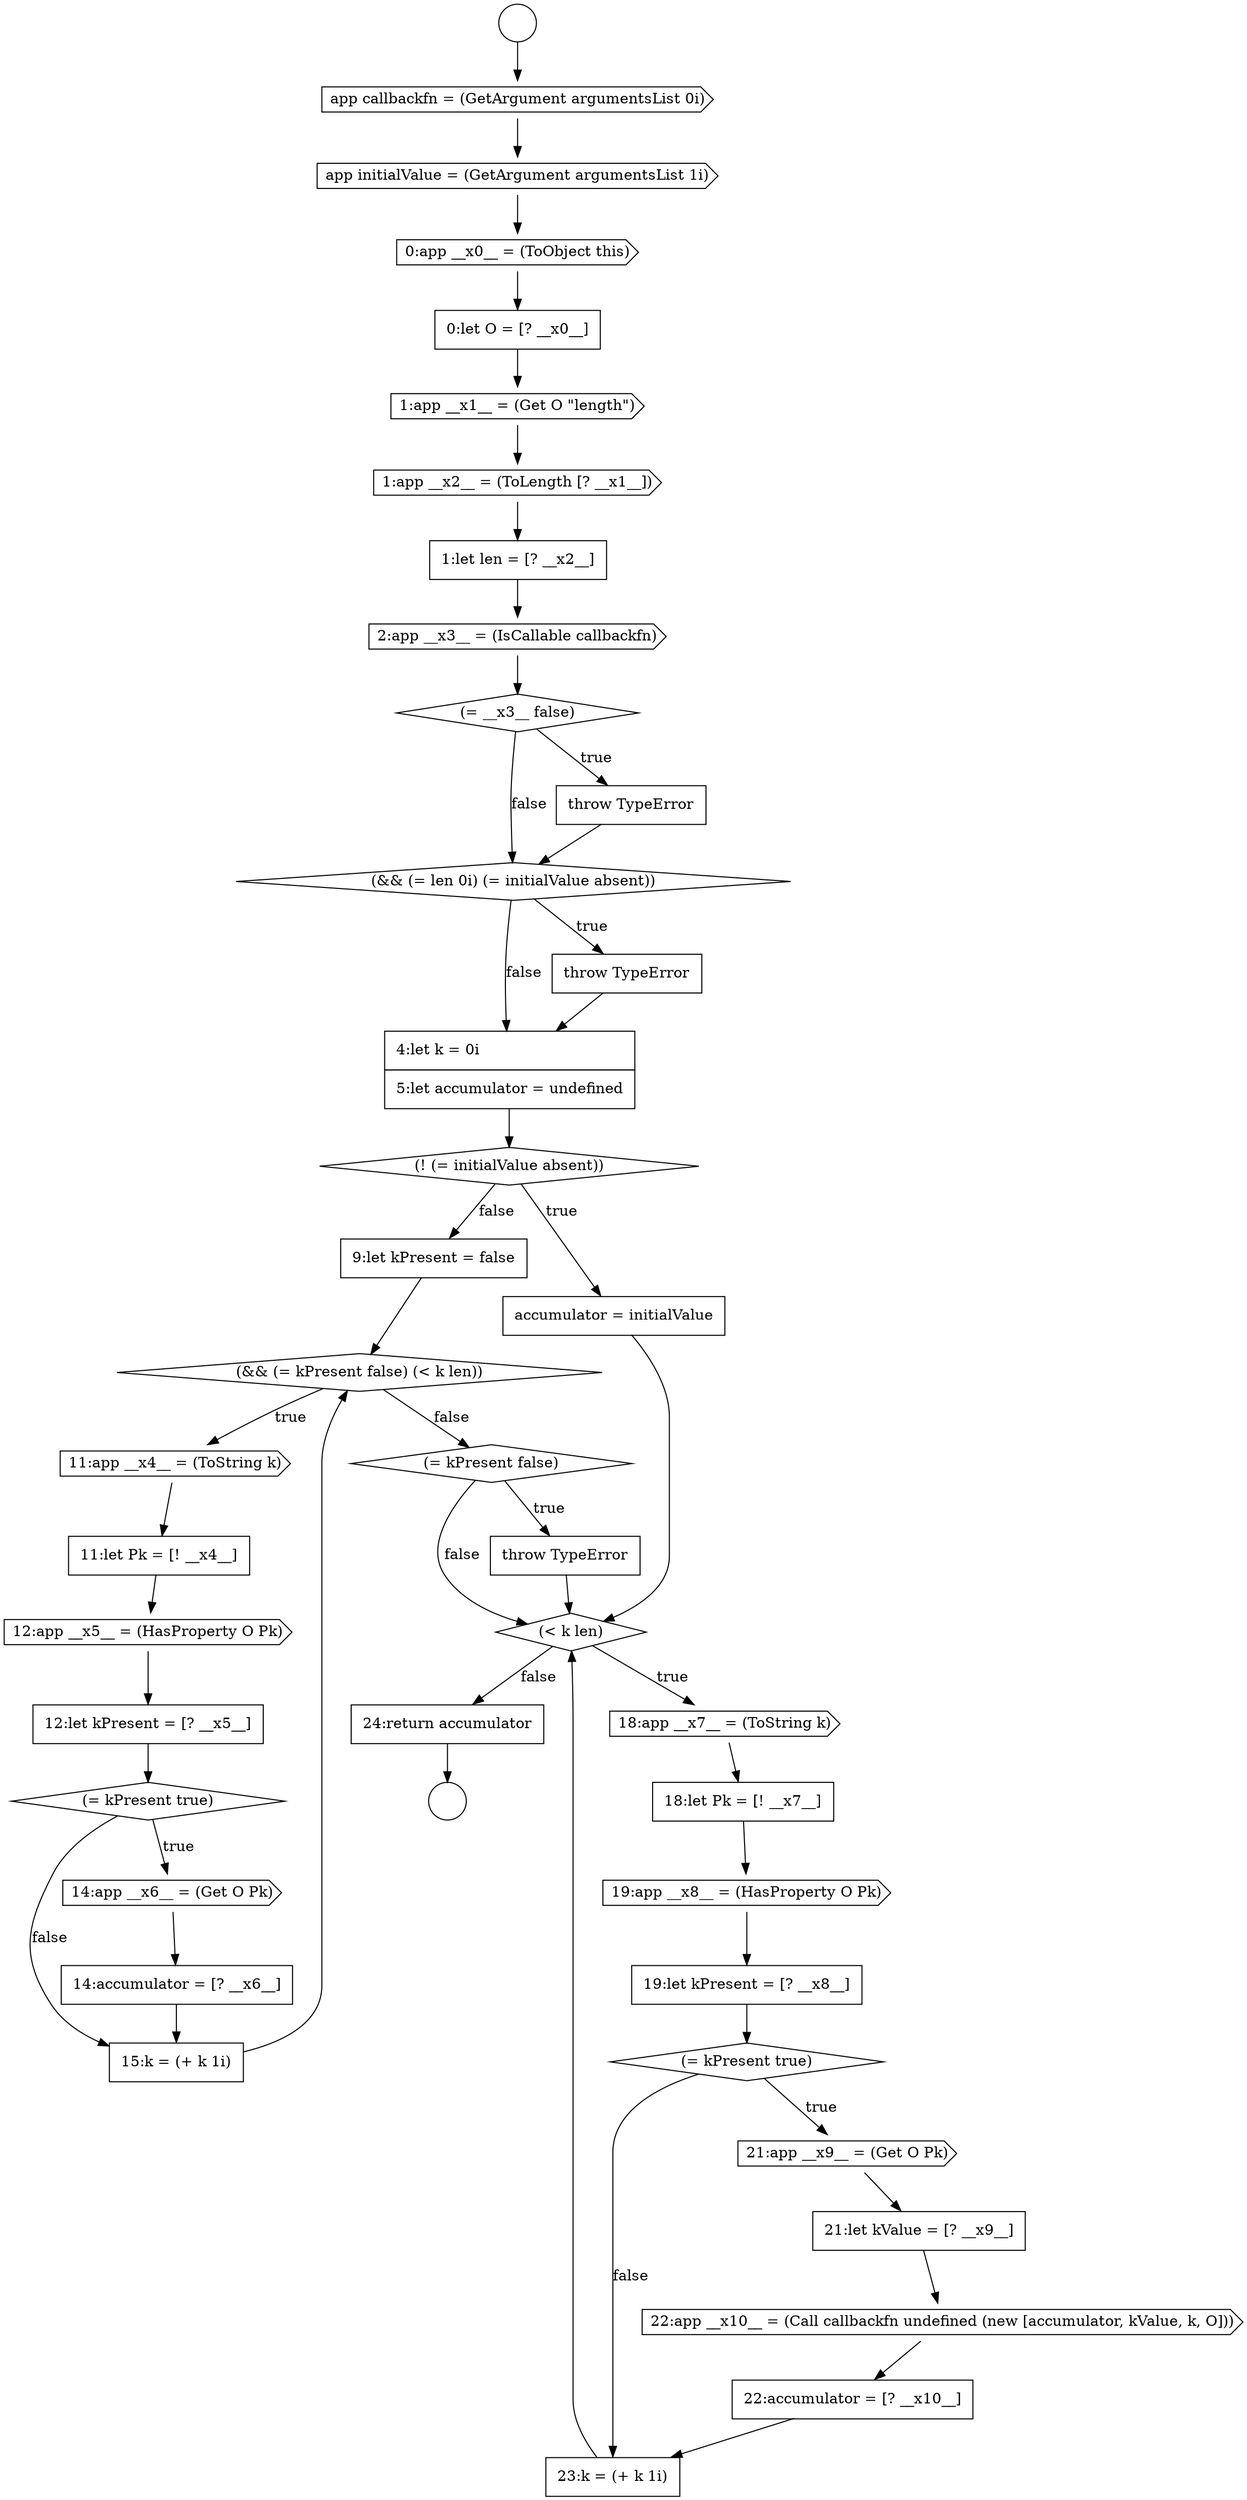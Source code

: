 digraph {
  node14977 [shape=none, margin=0, label=<<font color="black">
    <table border="0" cellborder="1" cellspacing="0" cellpadding="10">
      <tr><td align="left">accumulator = initialValue</td></tr>
    </table>
  </font>> color="black" fillcolor="white" style=filled]
  node14964 [shape=cds, label=<<font color="black">app initialValue = (GetArgument argumentsList 1i)</font>> color="black" fillcolor="white" style=filled]
  node14969 [shape=none, margin=0, label=<<font color="black">
    <table border="0" cellborder="1" cellspacing="0" cellpadding="10">
      <tr><td align="left">1:let len = [? __x2__]</td></tr>
    </table>
  </font>> color="black" fillcolor="white" style=filled]
  node14968 [shape=cds, label=<<font color="black">1:app __x2__ = (ToLength [? __x1__])</font>> color="black" fillcolor="white" style=filled]
  node14981 [shape=none, margin=0, label=<<font color="black">
    <table border="0" cellborder="1" cellspacing="0" cellpadding="10">
      <tr><td align="left">11:let Pk = [! __x4__]</td></tr>
    </table>
  </font>> color="black" fillcolor="white" style=filled]
  node14987 [shape=none, margin=0, label=<<font color="black">
    <table border="0" cellborder="1" cellspacing="0" cellpadding="10">
      <tr><td align="left">15:k = (+ k 1i)</td></tr>
    </table>
  </font>> color="black" fillcolor="white" style=filled]
  node14993 [shape=cds, label=<<font color="black">19:app __x8__ = (HasProperty O Pk)</font>> color="black" fillcolor="white" style=filled]
  node15001 [shape=none, margin=0, label=<<font color="black">
    <table border="0" cellborder="1" cellspacing="0" cellpadding="10">
      <tr><td align="left">24:return accumulator</td></tr>
    </table>
  </font>> color="black" fillcolor="white" style=filled]
  node14982 [shape=cds, label=<<font color="black">12:app __x5__ = (HasProperty O Pk)</font>> color="black" fillcolor="white" style=filled]
  node14989 [shape=none, margin=0, label=<<font color="black">
    <table border="0" cellborder="1" cellspacing="0" cellpadding="10">
      <tr><td align="left">throw TypeError</td></tr>
    </table>
  </font>> color="black" fillcolor="white" style=filled]
  node14979 [shape=diamond, label=<<font color="black">(&amp;&amp; (= kPresent false) (&lt; k len))</font>> color="black" fillcolor="white" style=filled]
  node14985 [shape=cds, label=<<font color="black">14:app __x6__ = (Get O Pk)</font>> color="black" fillcolor="white" style=filled]
  node14962 [shape=circle label=" " color="black" fillcolor="white" style=filled]
  node14992 [shape=none, margin=0, label=<<font color="black">
    <table border="0" cellborder="1" cellspacing="0" cellpadding="10">
      <tr><td align="left">18:let Pk = [! __x7__]</td></tr>
    </table>
  </font>> color="black" fillcolor="white" style=filled]
  node14980 [shape=cds, label=<<font color="black">11:app __x4__ = (ToString k)</font>> color="black" fillcolor="white" style=filled]
  node14984 [shape=diamond, label=<<font color="black">(= kPresent true)</font>> color="black" fillcolor="white" style=filled]
  node14988 [shape=diamond, label=<<font color="black">(= kPresent false)</font>> color="black" fillcolor="white" style=filled]
  node14976 [shape=diamond, label=<<font color="black">(! (= initialValue absent))</font>> color="black" fillcolor="white" style=filled]
  node14991 [shape=cds, label=<<font color="black">18:app __x7__ = (ToString k)</font>> color="black" fillcolor="white" style=filled]
  node14996 [shape=cds, label=<<font color="black">21:app __x9__ = (Get O Pk)</font>> color="black" fillcolor="white" style=filled]
  node14978 [shape=none, margin=0, label=<<font color="black">
    <table border="0" cellborder="1" cellspacing="0" cellpadding="10">
      <tr><td align="left">9:let kPresent = false</td></tr>
    </table>
  </font>> color="black" fillcolor="white" style=filled]
  node14973 [shape=diamond, label=<<font color="black">(&amp;&amp; (= len 0i) (= initialValue absent))</font>> color="black" fillcolor="white" style=filled]
  node14975 [shape=none, margin=0, label=<<font color="black">
    <table border="0" cellborder="1" cellspacing="0" cellpadding="10">
      <tr><td align="left">4:let k = 0i</td></tr>
      <tr><td align="left">5:let accumulator = undefined</td></tr>
    </table>
  </font>> color="black" fillcolor="white" style=filled]
  node14990 [shape=diamond, label=<<font color="black">(&lt; k len)</font>> color="black" fillcolor="white" style=filled]
  node14965 [shape=cds, label=<<font color="black">0:app __x0__ = (ToObject this)</font>> color="black" fillcolor="white" style=filled]
  node14986 [shape=none, margin=0, label=<<font color="black">
    <table border="0" cellborder="1" cellspacing="0" cellpadding="10">
      <tr><td align="left">14:accumulator = [? __x6__]</td></tr>
    </table>
  </font>> color="black" fillcolor="white" style=filled]
  node14961 [shape=circle label=" " color="black" fillcolor="white" style=filled]
  node14997 [shape=none, margin=0, label=<<font color="black">
    <table border="0" cellborder="1" cellspacing="0" cellpadding="10">
      <tr><td align="left">21:let kValue = [? __x9__]</td></tr>
    </table>
  </font>> color="black" fillcolor="white" style=filled]
  node14974 [shape=none, margin=0, label=<<font color="black">
    <table border="0" cellborder="1" cellspacing="0" cellpadding="10">
      <tr><td align="left">throw TypeError</td></tr>
    </table>
  </font>> color="black" fillcolor="white" style=filled]
  node14994 [shape=none, margin=0, label=<<font color="black">
    <table border="0" cellborder="1" cellspacing="0" cellpadding="10">
      <tr><td align="left">19:let kPresent = [? __x8__]</td></tr>
    </table>
  </font>> color="black" fillcolor="white" style=filled]
  node14971 [shape=diamond, label=<<font color="black">(= __x3__ false)</font>> color="black" fillcolor="white" style=filled]
  node14983 [shape=none, margin=0, label=<<font color="black">
    <table border="0" cellborder="1" cellspacing="0" cellpadding="10">
      <tr><td align="left">12:let kPresent = [? __x5__]</td></tr>
    </table>
  </font>> color="black" fillcolor="white" style=filled]
  node14966 [shape=none, margin=0, label=<<font color="black">
    <table border="0" cellborder="1" cellspacing="0" cellpadding="10">
      <tr><td align="left">0:let O = [? __x0__]</td></tr>
    </table>
  </font>> color="black" fillcolor="white" style=filled]
  node14972 [shape=none, margin=0, label=<<font color="black">
    <table border="0" cellborder="1" cellspacing="0" cellpadding="10">
      <tr><td align="left">throw TypeError</td></tr>
    </table>
  </font>> color="black" fillcolor="white" style=filled]
  node14998 [shape=cds, label=<<font color="black">22:app __x10__ = (Call callbackfn undefined (new [accumulator, kValue, k, O]))</font>> color="black" fillcolor="white" style=filled]
  node15000 [shape=none, margin=0, label=<<font color="black">
    <table border="0" cellborder="1" cellspacing="0" cellpadding="10">
      <tr><td align="left">23:k = (+ k 1i)</td></tr>
    </table>
  </font>> color="black" fillcolor="white" style=filled]
  node14995 [shape=diamond, label=<<font color="black">(= kPresent true)</font>> color="black" fillcolor="white" style=filled]
  node14970 [shape=cds, label=<<font color="black">2:app __x3__ = (IsCallable callbackfn)</font>> color="black" fillcolor="white" style=filled]
  node14963 [shape=cds, label=<<font color="black">app callbackfn = (GetArgument argumentsList 0i)</font>> color="black" fillcolor="white" style=filled]
  node14999 [shape=none, margin=0, label=<<font color="black">
    <table border="0" cellborder="1" cellspacing="0" cellpadding="10">
      <tr><td align="left">22:accumulator = [? __x10__]</td></tr>
    </table>
  </font>> color="black" fillcolor="white" style=filled]
  node14967 [shape=cds, label=<<font color="black">1:app __x1__ = (Get O &quot;length&quot;)</font>> color="black" fillcolor="white" style=filled]
  node15000 -> node14990 [ color="black"]
  node14983 -> node14984 [ color="black"]
  node14990 -> node14991 [label=<<font color="black">true</font>> color="black"]
  node14990 -> node15001 [label=<<font color="black">false</font>> color="black"]
  node14976 -> node14977 [label=<<font color="black">true</font>> color="black"]
  node14976 -> node14978 [label=<<font color="black">false</font>> color="black"]
  node14980 -> node14981 [ color="black"]
  node14965 -> node14966 [ color="black"]
  node14973 -> node14974 [label=<<font color="black">true</font>> color="black"]
  node14973 -> node14975 [label=<<font color="black">false</font>> color="black"]
  node14984 -> node14985 [label=<<font color="black">true</font>> color="black"]
  node14984 -> node14987 [label=<<font color="black">false</font>> color="black"]
  node14964 -> node14965 [ color="black"]
  node14995 -> node14996 [label=<<font color="black">true</font>> color="black"]
  node14995 -> node15000 [label=<<font color="black">false</font>> color="black"]
  node14963 -> node14964 [ color="black"]
  node14993 -> node14994 [ color="black"]
  node14979 -> node14980 [label=<<font color="black">true</font>> color="black"]
  node14979 -> node14988 [label=<<font color="black">false</font>> color="black"]
  node14970 -> node14971 [ color="black"]
  node14974 -> node14975 [ color="black"]
  node14991 -> node14992 [ color="black"]
  node14982 -> node14983 [ color="black"]
  node14989 -> node14990 [ color="black"]
  node14994 -> node14995 [ color="black"]
  node14987 -> node14979 [ color="black"]
  node14992 -> node14993 [ color="black"]
  node14969 -> node14970 [ color="black"]
  node15001 -> node14962 [ color="black"]
  node14972 -> node14973 [ color="black"]
  node14971 -> node14972 [label=<<font color="black">true</font>> color="black"]
  node14971 -> node14973 [label=<<font color="black">false</font>> color="black"]
  node14968 -> node14969 [ color="black"]
  node14967 -> node14968 [ color="black"]
  node14998 -> node14999 [ color="black"]
  node14988 -> node14989 [label=<<font color="black">true</font>> color="black"]
  node14988 -> node14990 [label=<<font color="black">false</font>> color="black"]
  node14977 -> node14990 [ color="black"]
  node14966 -> node14967 [ color="black"]
  node14981 -> node14982 [ color="black"]
  node14985 -> node14986 [ color="black"]
  node14996 -> node14997 [ color="black"]
  node14978 -> node14979 [ color="black"]
  node14975 -> node14976 [ color="black"]
  node14986 -> node14987 [ color="black"]
  node14961 -> node14963 [ color="black"]
  node14999 -> node15000 [ color="black"]
  node14997 -> node14998 [ color="black"]
}
